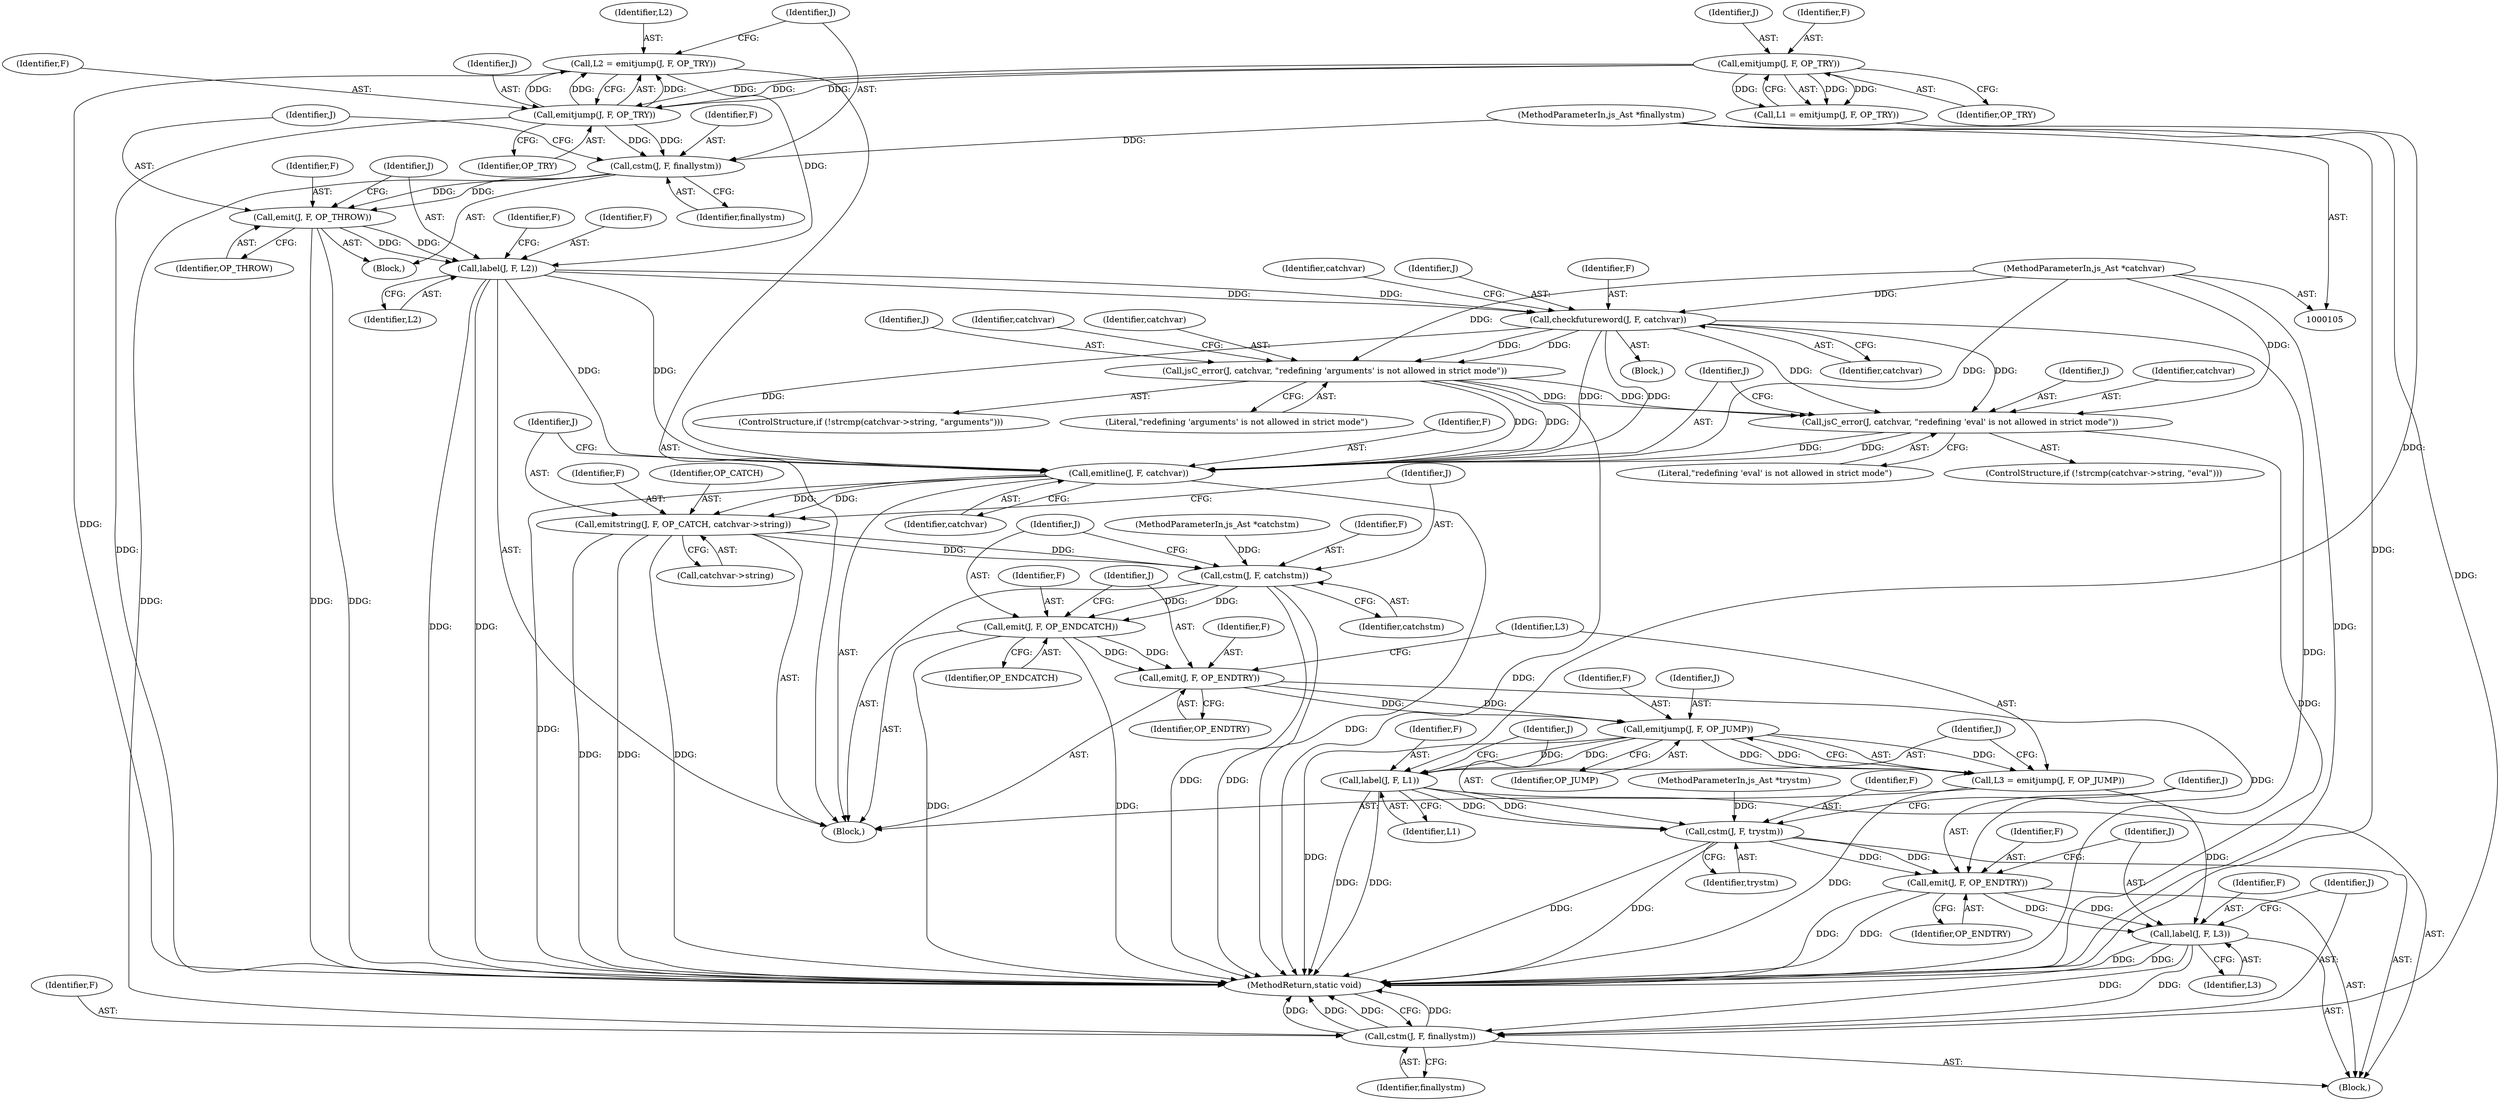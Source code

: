 digraph "0_mujs_1e5479084bc9852854feb1ba9bf68b52cd127e02@pointer" {
"1000157" [label="(Call,jsC_error(J, catchvar, \"redefining 'arguments' is not allowed in strict mode\"))"];
"1000146" [label="(Call,checkfutureword(J, F, catchvar))"];
"1000137" [label="(Call,label(J, F, L2))"];
"1000133" [label="(Call,emit(J, F, OP_THROW))"];
"1000129" [label="(Call,cstm(J, F, finallystm))"];
"1000124" [label="(Call,emitjump(J, F, OP_TRY))"];
"1000117" [label="(Call,emitjump(J, F, OP_TRY))"];
"1000110" [label="(MethodParameterIn,js_Ast *finallystm)"];
"1000122" [label="(Call,L2 = emitjump(J, F, OP_TRY))"];
"1000108" [label="(MethodParameterIn,js_Ast *catchvar)"];
"1000168" [label="(Call,jsC_error(J, catchvar, \"redefining 'eval' is not allowed in strict mode\"))"];
"1000172" [label="(Call,emitline(J, F, catchvar))"];
"1000176" [label="(Call,emitstring(J, F, OP_CATCH, catchvar->string))"];
"1000183" [label="(Call,cstm(J, F, catchstm))"];
"1000187" [label="(Call,emit(J, F, OP_ENDCATCH))"];
"1000191" [label="(Call,emit(J, F, OP_ENDTRY))"];
"1000197" [label="(Call,emitjump(J, F, OP_JUMP))"];
"1000195" [label="(Call,L3 = emitjump(J, F, OP_JUMP))"];
"1000213" [label="(Call,label(J, F, L3))"];
"1000217" [label="(Call,cstm(J, F, finallystm))"];
"1000201" [label="(Call,label(J, F, L1))"];
"1000205" [label="(Call,cstm(J, F, trystm))"];
"1000209" [label="(Call,emit(J, F, OP_ENDTRY))"];
"1000125" [label="(Identifier,J)"];
"1000219" [label="(Identifier,F)"];
"1000195" [label="(Call,L3 = emitjump(J, F, OP_JUMP))"];
"1000143" [label="(Identifier,F)"];
"1000115" [label="(Call,L1 = emitjump(J, F, OP_TRY))"];
"1000202" [label="(Identifier,J)"];
"1000191" [label="(Call,emit(J, F, OP_ENDTRY))"];
"1000200" [label="(Identifier,OP_JUMP)"];
"1000187" [label="(Call,emit(J, F, OP_ENDCATCH))"];
"1000123" [label="(Identifier,L2)"];
"1000147" [label="(Identifier,J)"];
"1000135" [label="(Identifier,F)"];
"1000214" [label="(Identifier,J)"];
"1000220" [label="(Identifier,finallystm)"];
"1000111" [label="(Block,)"];
"1000203" [label="(Identifier,F)"];
"1000176" [label="(Call,emitstring(J, F, OP_CATCH, catchvar->string))"];
"1000190" [label="(Identifier,OP_ENDCATCH)"];
"1000140" [label="(Identifier,L2)"];
"1000146" [label="(Call,checkfutureword(J, F, catchvar))"];
"1000145" [label="(Block,)"];
"1000129" [label="(Call,cstm(J, F, finallystm))"];
"1000189" [label="(Identifier,F)"];
"1000198" [label="(Identifier,J)"];
"1000160" [label="(Literal,\"redefining 'arguments' is not allowed in strict mode\")"];
"1000186" [label="(Identifier,catchstm)"];
"1000197" [label="(Call,emitjump(J, F, OP_JUMP))"];
"1000119" [label="(Identifier,F)"];
"1000180" [label="(Call,catchvar->string)"];
"1000212" [label="(Identifier,OP_ENDTRY)"];
"1000165" [label="(Identifier,catchvar)"];
"1000192" [label="(Identifier,J)"];
"1000218" [label="(Identifier,J)"];
"1000121" [label="(Block,)"];
"1000194" [label="(Identifier,OP_ENDTRY)"];
"1000215" [label="(Identifier,F)"];
"1000179" [label="(Identifier,OP_CATCH)"];
"1000137" [label="(Call,label(J, F, L2))"];
"1000159" [label="(Identifier,catchvar)"];
"1000175" [label="(Identifier,catchvar)"];
"1000107" [label="(MethodParameterIn,js_Ast *trystm)"];
"1000177" [label="(Identifier,J)"];
"1000130" [label="(Identifier,J)"];
"1000217" [label="(Call,cstm(J, F, finallystm))"];
"1000132" [label="(Identifier,finallystm)"];
"1000205" [label="(Call,cstm(J, F, trystm))"];
"1000157" [label="(Call,jsC_error(J, catchvar, \"redefining 'arguments' is not allowed in strict mode\"))"];
"1000171" [label="(Literal,\"redefining 'eval' is not allowed in strict mode\")"];
"1000131" [label="(Identifier,F)"];
"1000150" [label="(ControlStructure,if (!strcmp(catchvar->string, \"arguments\")))"];
"1000169" [label="(Identifier,J)"];
"1000134" [label="(Identifier,J)"];
"1000209" [label="(Call,emit(J, F, OP_ENDTRY))"];
"1000201" [label="(Call,label(J, F, L1))"];
"1000196" [label="(Identifier,L3)"];
"1000204" [label="(Identifier,L1)"];
"1000174" [label="(Identifier,F)"];
"1000206" [label="(Identifier,J)"];
"1000188" [label="(Identifier,J)"];
"1000184" [label="(Identifier,J)"];
"1000110" [label="(MethodParameterIn,js_Ast *finallystm)"];
"1000148" [label="(Identifier,F)"];
"1000173" [label="(Identifier,J)"];
"1000120" [label="(Identifier,OP_TRY)"];
"1000124" [label="(Call,emitjump(J, F, OP_TRY))"];
"1000158" [label="(Identifier,J)"];
"1000210" [label="(Identifier,J)"];
"1000199" [label="(Identifier,F)"];
"1000109" [label="(MethodParameterIn,js_Ast *catchstm)"];
"1000139" [label="(Identifier,F)"];
"1000118" [label="(Identifier,J)"];
"1000211" [label="(Identifier,F)"];
"1000161" [label="(ControlStructure,if (!strcmp(catchvar->string, \"eval\")))"];
"1000178" [label="(Identifier,F)"];
"1000216" [label="(Identifier,L3)"];
"1000207" [label="(Identifier,F)"];
"1000136" [label="(Identifier,OP_THROW)"];
"1000108" [label="(MethodParameterIn,js_Ast *catchvar)"];
"1000128" [label="(Block,)"];
"1000170" [label="(Identifier,catchvar)"];
"1000221" [label="(MethodReturn,static void)"];
"1000133" [label="(Call,emit(J, F, OP_THROW))"];
"1000126" [label="(Identifier,F)"];
"1000208" [label="(Identifier,trystm)"];
"1000117" [label="(Call,emitjump(J, F, OP_TRY))"];
"1000183" [label="(Call,cstm(J, F, catchstm))"];
"1000213" [label="(Call,label(J, F, L3))"];
"1000168" [label="(Call,jsC_error(J, catchvar, \"redefining 'eval' is not allowed in strict mode\"))"];
"1000185" [label="(Identifier,F)"];
"1000154" [label="(Identifier,catchvar)"];
"1000138" [label="(Identifier,J)"];
"1000122" [label="(Call,L2 = emitjump(J, F, OP_TRY))"];
"1000149" [label="(Identifier,catchvar)"];
"1000193" [label="(Identifier,F)"];
"1000127" [label="(Identifier,OP_TRY)"];
"1000172" [label="(Call,emitline(J, F, catchvar))"];
"1000157" -> "1000150"  [label="AST: "];
"1000157" -> "1000160"  [label="CFG: "];
"1000158" -> "1000157"  [label="AST: "];
"1000159" -> "1000157"  [label="AST: "];
"1000160" -> "1000157"  [label="AST: "];
"1000165" -> "1000157"  [label="CFG: "];
"1000157" -> "1000221"  [label="DDG: "];
"1000146" -> "1000157"  [label="DDG: "];
"1000146" -> "1000157"  [label="DDG: "];
"1000108" -> "1000157"  [label="DDG: "];
"1000157" -> "1000168"  [label="DDG: "];
"1000157" -> "1000168"  [label="DDG: "];
"1000157" -> "1000172"  [label="DDG: "];
"1000157" -> "1000172"  [label="DDG: "];
"1000146" -> "1000145"  [label="AST: "];
"1000146" -> "1000149"  [label="CFG: "];
"1000147" -> "1000146"  [label="AST: "];
"1000148" -> "1000146"  [label="AST: "];
"1000149" -> "1000146"  [label="AST: "];
"1000154" -> "1000146"  [label="CFG: "];
"1000146" -> "1000221"  [label="DDG: "];
"1000137" -> "1000146"  [label="DDG: "];
"1000137" -> "1000146"  [label="DDG: "];
"1000108" -> "1000146"  [label="DDG: "];
"1000146" -> "1000168"  [label="DDG: "];
"1000146" -> "1000168"  [label="DDG: "];
"1000146" -> "1000172"  [label="DDG: "];
"1000146" -> "1000172"  [label="DDG: "];
"1000146" -> "1000172"  [label="DDG: "];
"1000137" -> "1000121"  [label="AST: "];
"1000137" -> "1000140"  [label="CFG: "];
"1000138" -> "1000137"  [label="AST: "];
"1000139" -> "1000137"  [label="AST: "];
"1000140" -> "1000137"  [label="AST: "];
"1000143" -> "1000137"  [label="CFG: "];
"1000137" -> "1000221"  [label="DDG: "];
"1000137" -> "1000221"  [label="DDG: "];
"1000133" -> "1000137"  [label="DDG: "];
"1000133" -> "1000137"  [label="DDG: "];
"1000122" -> "1000137"  [label="DDG: "];
"1000137" -> "1000172"  [label="DDG: "];
"1000137" -> "1000172"  [label="DDG: "];
"1000133" -> "1000128"  [label="AST: "];
"1000133" -> "1000136"  [label="CFG: "];
"1000134" -> "1000133"  [label="AST: "];
"1000135" -> "1000133"  [label="AST: "];
"1000136" -> "1000133"  [label="AST: "];
"1000138" -> "1000133"  [label="CFG: "];
"1000133" -> "1000221"  [label="DDG: "];
"1000133" -> "1000221"  [label="DDG: "];
"1000129" -> "1000133"  [label="DDG: "];
"1000129" -> "1000133"  [label="DDG: "];
"1000129" -> "1000128"  [label="AST: "];
"1000129" -> "1000132"  [label="CFG: "];
"1000130" -> "1000129"  [label="AST: "];
"1000131" -> "1000129"  [label="AST: "];
"1000132" -> "1000129"  [label="AST: "];
"1000134" -> "1000129"  [label="CFG: "];
"1000124" -> "1000129"  [label="DDG: "];
"1000124" -> "1000129"  [label="DDG: "];
"1000110" -> "1000129"  [label="DDG: "];
"1000129" -> "1000217"  [label="DDG: "];
"1000124" -> "1000122"  [label="AST: "];
"1000124" -> "1000127"  [label="CFG: "];
"1000125" -> "1000124"  [label="AST: "];
"1000126" -> "1000124"  [label="AST: "];
"1000127" -> "1000124"  [label="AST: "];
"1000122" -> "1000124"  [label="CFG: "];
"1000124" -> "1000221"  [label="DDG: "];
"1000124" -> "1000122"  [label="DDG: "];
"1000124" -> "1000122"  [label="DDG: "];
"1000124" -> "1000122"  [label="DDG: "];
"1000117" -> "1000124"  [label="DDG: "];
"1000117" -> "1000124"  [label="DDG: "];
"1000117" -> "1000124"  [label="DDG: "];
"1000117" -> "1000115"  [label="AST: "];
"1000117" -> "1000120"  [label="CFG: "];
"1000118" -> "1000117"  [label="AST: "];
"1000119" -> "1000117"  [label="AST: "];
"1000120" -> "1000117"  [label="AST: "];
"1000115" -> "1000117"  [label="CFG: "];
"1000117" -> "1000115"  [label="DDG: "];
"1000117" -> "1000115"  [label="DDG: "];
"1000117" -> "1000115"  [label="DDG: "];
"1000110" -> "1000105"  [label="AST: "];
"1000110" -> "1000221"  [label="DDG: "];
"1000110" -> "1000217"  [label="DDG: "];
"1000122" -> "1000121"  [label="AST: "];
"1000123" -> "1000122"  [label="AST: "];
"1000130" -> "1000122"  [label="CFG: "];
"1000122" -> "1000221"  [label="DDG: "];
"1000108" -> "1000105"  [label="AST: "];
"1000108" -> "1000221"  [label="DDG: "];
"1000108" -> "1000168"  [label="DDG: "];
"1000108" -> "1000172"  [label="DDG: "];
"1000168" -> "1000161"  [label="AST: "];
"1000168" -> "1000171"  [label="CFG: "];
"1000169" -> "1000168"  [label="AST: "];
"1000170" -> "1000168"  [label="AST: "];
"1000171" -> "1000168"  [label="AST: "];
"1000173" -> "1000168"  [label="CFG: "];
"1000168" -> "1000221"  [label="DDG: "];
"1000168" -> "1000172"  [label="DDG: "];
"1000168" -> "1000172"  [label="DDG: "];
"1000172" -> "1000121"  [label="AST: "];
"1000172" -> "1000175"  [label="CFG: "];
"1000173" -> "1000172"  [label="AST: "];
"1000174" -> "1000172"  [label="AST: "];
"1000175" -> "1000172"  [label="AST: "];
"1000177" -> "1000172"  [label="CFG: "];
"1000172" -> "1000221"  [label="DDG: "];
"1000172" -> "1000221"  [label="DDG: "];
"1000172" -> "1000176"  [label="DDG: "];
"1000172" -> "1000176"  [label="DDG: "];
"1000176" -> "1000121"  [label="AST: "];
"1000176" -> "1000180"  [label="CFG: "];
"1000177" -> "1000176"  [label="AST: "];
"1000178" -> "1000176"  [label="AST: "];
"1000179" -> "1000176"  [label="AST: "];
"1000180" -> "1000176"  [label="AST: "];
"1000184" -> "1000176"  [label="CFG: "];
"1000176" -> "1000221"  [label="DDG: "];
"1000176" -> "1000221"  [label="DDG: "];
"1000176" -> "1000221"  [label="DDG: "];
"1000176" -> "1000183"  [label="DDG: "];
"1000176" -> "1000183"  [label="DDG: "];
"1000183" -> "1000121"  [label="AST: "];
"1000183" -> "1000186"  [label="CFG: "];
"1000184" -> "1000183"  [label="AST: "];
"1000185" -> "1000183"  [label="AST: "];
"1000186" -> "1000183"  [label="AST: "];
"1000188" -> "1000183"  [label="CFG: "];
"1000183" -> "1000221"  [label="DDG: "];
"1000183" -> "1000221"  [label="DDG: "];
"1000109" -> "1000183"  [label="DDG: "];
"1000183" -> "1000187"  [label="DDG: "];
"1000183" -> "1000187"  [label="DDG: "];
"1000187" -> "1000121"  [label="AST: "];
"1000187" -> "1000190"  [label="CFG: "];
"1000188" -> "1000187"  [label="AST: "];
"1000189" -> "1000187"  [label="AST: "];
"1000190" -> "1000187"  [label="AST: "];
"1000192" -> "1000187"  [label="CFG: "];
"1000187" -> "1000221"  [label="DDG: "];
"1000187" -> "1000221"  [label="DDG: "];
"1000187" -> "1000191"  [label="DDG: "];
"1000187" -> "1000191"  [label="DDG: "];
"1000191" -> "1000121"  [label="AST: "];
"1000191" -> "1000194"  [label="CFG: "];
"1000192" -> "1000191"  [label="AST: "];
"1000193" -> "1000191"  [label="AST: "];
"1000194" -> "1000191"  [label="AST: "];
"1000196" -> "1000191"  [label="CFG: "];
"1000191" -> "1000197"  [label="DDG: "];
"1000191" -> "1000197"  [label="DDG: "];
"1000191" -> "1000209"  [label="DDG: "];
"1000197" -> "1000195"  [label="AST: "];
"1000197" -> "1000200"  [label="CFG: "];
"1000198" -> "1000197"  [label="AST: "];
"1000199" -> "1000197"  [label="AST: "];
"1000200" -> "1000197"  [label="AST: "];
"1000195" -> "1000197"  [label="CFG: "];
"1000197" -> "1000221"  [label="DDG: "];
"1000197" -> "1000195"  [label="DDG: "];
"1000197" -> "1000195"  [label="DDG: "];
"1000197" -> "1000195"  [label="DDG: "];
"1000197" -> "1000201"  [label="DDG: "];
"1000197" -> "1000201"  [label="DDG: "];
"1000195" -> "1000121"  [label="AST: "];
"1000196" -> "1000195"  [label="AST: "];
"1000202" -> "1000195"  [label="CFG: "];
"1000195" -> "1000221"  [label="DDG: "];
"1000195" -> "1000213"  [label="DDG: "];
"1000213" -> "1000111"  [label="AST: "];
"1000213" -> "1000216"  [label="CFG: "];
"1000214" -> "1000213"  [label="AST: "];
"1000215" -> "1000213"  [label="AST: "];
"1000216" -> "1000213"  [label="AST: "];
"1000218" -> "1000213"  [label="CFG: "];
"1000213" -> "1000221"  [label="DDG: "];
"1000213" -> "1000221"  [label="DDG: "];
"1000209" -> "1000213"  [label="DDG: "];
"1000209" -> "1000213"  [label="DDG: "];
"1000213" -> "1000217"  [label="DDG: "];
"1000213" -> "1000217"  [label="DDG: "];
"1000217" -> "1000111"  [label="AST: "];
"1000217" -> "1000220"  [label="CFG: "];
"1000218" -> "1000217"  [label="AST: "];
"1000219" -> "1000217"  [label="AST: "];
"1000220" -> "1000217"  [label="AST: "];
"1000221" -> "1000217"  [label="CFG: "];
"1000217" -> "1000221"  [label="DDG: "];
"1000217" -> "1000221"  [label="DDG: "];
"1000217" -> "1000221"  [label="DDG: "];
"1000217" -> "1000221"  [label="DDG: "];
"1000201" -> "1000111"  [label="AST: "];
"1000201" -> "1000204"  [label="CFG: "];
"1000202" -> "1000201"  [label="AST: "];
"1000203" -> "1000201"  [label="AST: "];
"1000204" -> "1000201"  [label="AST: "];
"1000206" -> "1000201"  [label="CFG: "];
"1000201" -> "1000221"  [label="DDG: "];
"1000201" -> "1000221"  [label="DDG: "];
"1000115" -> "1000201"  [label="DDG: "];
"1000201" -> "1000205"  [label="DDG: "];
"1000201" -> "1000205"  [label="DDG: "];
"1000205" -> "1000111"  [label="AST: "];
"1000205" -> "1000208"  [label="CFG: "];
"1000206" -> "1000205"  [label="AST: "];
"1000207" -> "1000205"  [label="AST: "];
"1000208" -> "1000205"  [label="AST: "];
"1000210" -> "1000205"  [label="CFG: "];
"1000205" -> "1000221"  [label="DDG: "];
"1000205" -> "1000221"  [label="DDG: "];
"1000107" -> "1000205"  [label="DDG: "];
"1000205" -> "1000209"  [label="DDG: "];
"1000205" -> "1000209"  [label="DDG: "];
"1000209" -> "1000111"  [label="AST: "];
"1000209" -> "1000212"  [label="CFG: "];
"1000210" -> "1000209"  [label="AST: "];
"1000211" -> "1000209"  [label="AST: "];
"1000212" -> "1000209"  [label="AST: "];
"1000214" -> "1000209"  [label="CFG: "];
"1000209" -> "1000221"  [label="DDG: "];
"1000209" -> "1000221"  [label="DDG: "];
}
